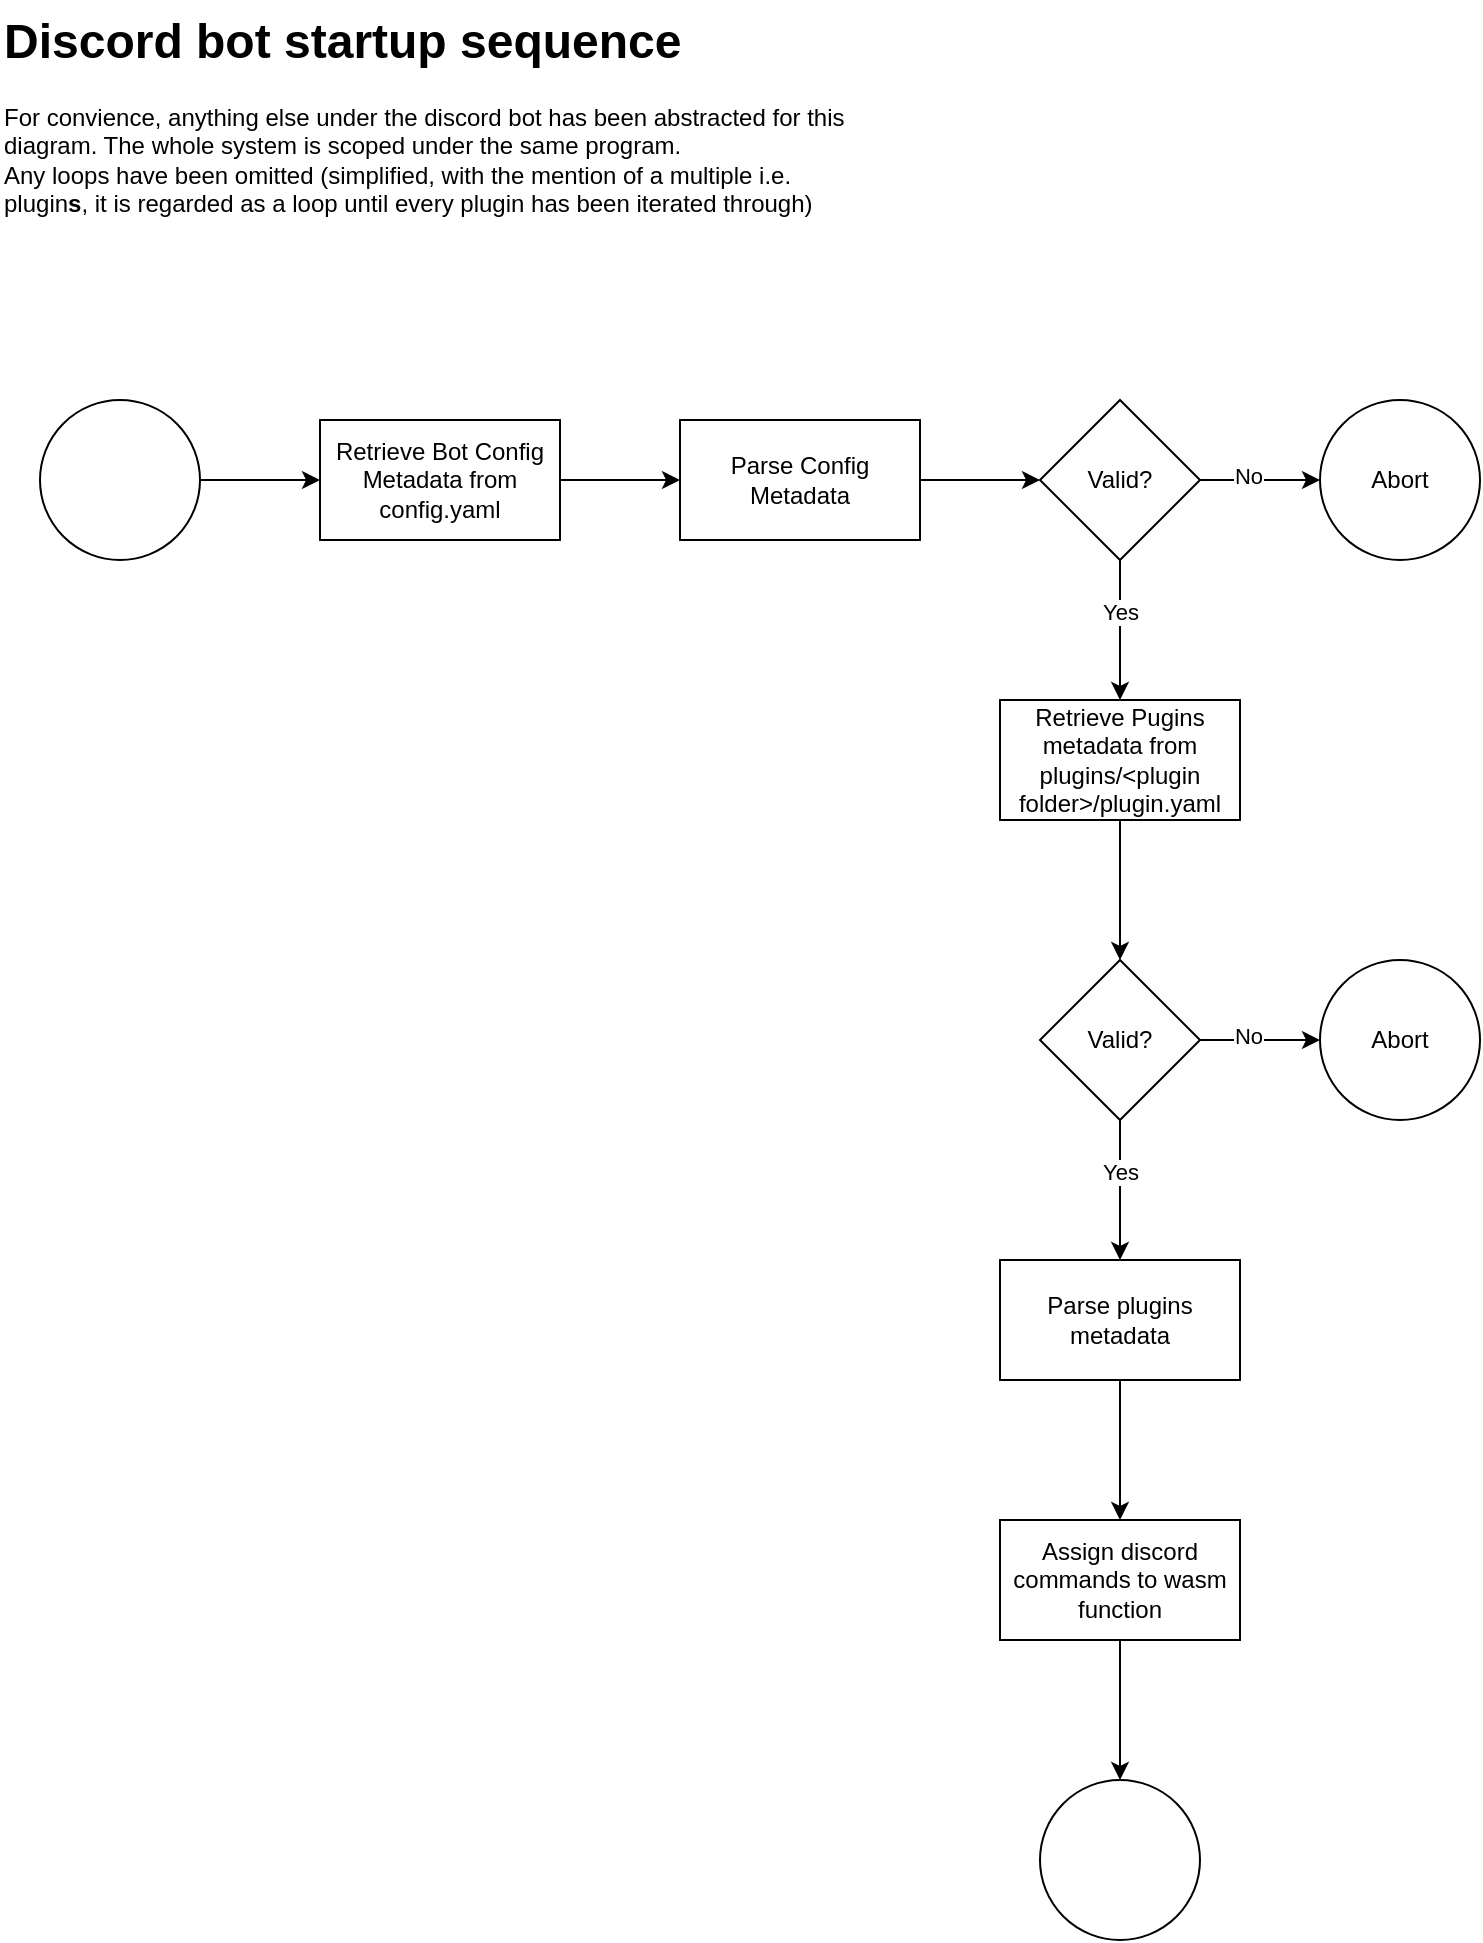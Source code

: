 <mxfile version="24.7.17">
  <diagram name="Overview" id="FYyh1aOesfQggzh5EUfr">
    <mxGraphModel dx="2074" dy="1197" grid="1" gridSize="10" guides="1" tooltips="1" connect="1" arrows="1" fold="1" page="1" pageScale="1" pageWidth="1169" pageHeight="827" math="0" shadow="0">
      <root>
        <mxCell id="0" />
        <mxCell id="1" parent="0" />
        <mxCell id="cXPa7K7uo29oBiNJmHvz-5" value="&lt;h1 style=&quot;margin-top: 0px;&quot;&gt;Discord bot startup sequence&lt;/h1&gt;&lt;p&gt;For convience, anything else under the discord bot has been abstracted for this diagram. The whole system is scoped under the same program.&lt;br&gt;Any loops have been omitted (simplified, with the mention of a multiple i.e. plugin&lt;b&gt;s&lt;/b&gt;, it is regarded as a loop until every plugin has been iterated through)&lt;/p&gt;" style="text;html=1;whiteSpace=wrap;overflow=hidden;rounded=0;" vertex="1" parent="1">
          <mxGeometry x="40" y="40" width="440" height="140" as="geometry" />
        </mxCell>
        <mxCell id="cXPa7K7uo29oBiNJmHvz-9" style="edgeStyle=orthogonalEdgeStyle;rounded=0;orthogonalLoop=1;jettySize=auto;html=1;" edge="1" parent="1" source="cXPa7K7uo29oBiNJmHvz-7" target="cXPa7K7uo29oBiNJmHvz-8">
          <mxGeometry relative="1" as="geometry" />
        </mxCell>
        <mxCell id="cXPa7K7uo29oBiNJmHvz-7" value="" style="ellipse;whiteSpace=wrap;html=1;aspect=fixed;" vertex="1" parent="1">
          <mxGeometry x="60" y="240" width="80" height="80" as="geometry" />
        </mxCell>
        <mxCell id="cXPa7K7uo29oBiNJmHvz-11" style="edgeStyle=orthogonalEdgeStyle;rounded=0;orthogonalLoop=1;jettySize=auto;html=1;" edge="1" parent="1" source="cXPa7K7uo29oBiNJmHvz-8" target="cXPa7K7uo29oBiNJmHvz-10">
          <mxGeometry relative="1" as="geometry" />
        </mxCell>
        <mxCell id="cXPa7K7uo29oBiNJmHvz-8" value="Retrieve Bot Config Metadata from config.yaml" style="rounded=0;whiteSpace=wrap;html=1;" vertex="1" parent="1">
          <mxGeometry x="200" y="250" width="120" height="60" as="geometry" />
        </mxCell>
        <mxCell id="cXPa7K7uo29oBiNJmHvz-14" style="edgeStyle=orthogonalEdgeStyle;rounded=0;orthogonalLoop=1;jettySize=auto;html=1;" edge="1" parent="1" source="cXPa7K7uo29oBiNJmHvz-10" target="cXPa7K7uo29oBiNJmHvz-13">
          <mxGeometry relative="1" as="geometry" />
        </mxCell>
        <mxCell id="cXPa7K7uo29oBiNJmHvz-10" value="Parse Config Metadata" style="rounded=0;whiteSpace=wrap;html=1;" vertex="1" parent="1">
          <mxGeometry x="380" y="250" width="120" height="60" as="geometry" />
        </mxCell>
        <mxCell id="cXPa7K7uo29oBiNJmHvz-16" style="edgeStyle=orthogonalEdgeStyle;rounded=0;orthogonalLoop=1;jettySize=auto;html=1;" edge="1" parent="1" source="cXPa7K7uo29oBiNJmHvz-13" target="cXPa7K7uo29oBiNJmHvz-17">
          <mxGeometry relative="1" as="geometry">
            <mxPoint x="720" y="280" as="targetPoint" />
            <Array as="points">
              <mxPoint x="660" y="280" />
              <mxPoint x="660" y="280" />
            </Array>
          </mxGeometry>
        </mxCell>
        <mxCell id="cXPa7K7uo29oBiNJmHvz-20" value="No" style="edgeLabel;html=1;align=center;verticalAlign=middle;resizable=0;points=[];" vertex="1" connectable="0" parent="cXPa7K7uo29oBiNJmHvz-16">
          <mxGeometry x="-0.2" y="2" relative="1" as="geometry">
            <mxPoint as="offset" />
          </mxGeometry>
        </mxCell>
        <mxCell id="cXPa7K7uo29oBiNJmHvz-19" style="edgeStyle=orthogonalEdgeStyle;rounded=0;orthogonalLoop=1;jettySize=auto;html=1;" edge="1" parent="1" source="cXPa7K7uo29oBiNJmHvz-13" target="cXPa7K7uo29oBiNJmHvz-22">
          <mxGeometry relative="1" as="geometry">
            <mxPoint x="600" y="390" as="targetPoint" />
          </mxGeometry>
        </mxCell>
        <mxCell id="cXPa7K7uo29oBiNJmHvz-21" value="Yes" style="edgeLabel;html=1;align=center;verticalAlign=middle;resizable=0;points=[];" vertex="1" connectable="0" parent="cXPa7K7uo29oBiNJmHvz-19">
          <mxGeometry x="-0.257" relative="1" as="geometry">
            <mxPoint as="offset" />
          </mxGeometry>
        </mxCell>
        <mxCell id="cXPa7K7uo29oBiNJmHvz-13" value="Valid?" style="rhombus;whiteSpace=wrap;html=1;" vertex="1" parent="1">
          <mxGeometry x="560" y="240" width="80" height="80" as="geometry" />
        </mxCell>
        <mxCell id="cXPa7K7uo29oBiNJmHvz-17" value="Abort" style="ellipse;whiteSpace=wrap;html=1;aspect=fixed;" vertex="1" parent="1">
          <mxGeometry x="700" y="240" width="80" height="80" as="geometry" />
        </mxCell>
        <mxCell id="cXPa7K7uo29oBiNJmHvz-24" style="edgeStyle=orthogonalEdgeStyle;rounded=0;orthogonalLoop=1;jettySize=auto;html=1;" edge="1" parent="1" source="cXPa7K7uo29oBiNJmHvz-22" target="cXPa7K7uo29oBiNJmHvz-23">
          <mxGeometry relative="1" as="geometry" />
        </mxCell>
        <mxCell id="cXPa7K7uo29oBiNJmHvz-22" value="Retrieve Pugins metadata from plugins/&amp;lt;plugin folder&amp;gt;/plugin.yaml" style="rounded=0;whiteSpace=wrap;html=1;" vertex="1" parent="1">
          <mxGeometry x="540" y="390" width="120" height="60" as="geometry" />
        </mxCell>
        <mxCell id="cXPa7K7uo29oBiNJmHvz-23" value="Valid?" style="rhombus;whiteSpace=wrap;html=1;" vertex="1" parent="1">
          <mxGeometry x="560" y="520" width="80" height="80" as="geometry" />
        </mxCell>
        <mxCell id="cXPa7K7uo29oBiNJmHvz-25" style="edgeStyle=orthogonalEdgeStyle;rounded=0;orthogonalLoop=1;jettySize=auto;html=1;" edge="1" target="cXPa7K7uo29oBiNJmHvz-27" parent="1" source="cXPa7K7uo29oBiNJmHvz-23">
          <mxGeometry relative="1" as="geometry">
            <mxPoint x="720" y="560" as="targetPoint" />
            <mxPoint x="640" y="560" as="sourcePoint" />
            <Array as="points" />
          </mxGeometry>
        </mxCell>
        <mxCell id="cXPa7K7uo29oBiNJmHvz-26" value="No" style="edgeLabel;html=1;align=center;verticalAlign=middle;resizable=0;points=[];" vertex="1" connectable="0" parent="cXPa7K7uo29oBiNJmHvz-25">
          <mxGeometry x="-0.2" y="2" relative="1" as="geometry">
            <mxPoint as="offset" />
          </mxGeometry>
        </mxCell>
        <mxCell id="cXPa7K7uo29oBiNJmHvz-27" value="Abort" style="ellipse;whiteSpace=wrap;html=1;aspect=fixed;" vertex="1" parent="1">
          <mxGeometry x="700" y="520" width="80" height="80" as="geometry" />
        </mxCell>
        <mxCell id="cXPa7K7uo29oBiNJmHvz-28" style="edgeStyle=orthogonalEdgeStyle;rounded=0;orthogonalLoop=1;jettySize=auto;html=1;" edge="1" parent="1" source="cXPa7K7uo29oBiNJmHvz-23" target="cXPa7K7uo29oBiNJmHvz-30">
          <mxGeometry relative="1" as="geometry">
            <mxPoint x="599.83" y="600" as="sourcePoint" />
            <mxPoint x="599.83" y="670" as="targetPoint" />
          </mxGeometry>
        </mxCell>
        <mxCell id="cXPa7K7uo29oBiNJmHvz-29" value="Yes" style="edgeLabel;html=1;align=center;verticalAlign=middle;resizable=0;points=[];" vertex="1" connectable="0" parent="cXPa7K7uo29oBiNJmHvz-28">
          <mxGeometry x="-0.257" relative="1" as="geometry">
            <mxPoint as="offset" />
          </mxGeometry>
        </mxCell>
        <mxCell id="cXPa7K7uo29oBiNJmHvz-32" style="edgeStyle=orthogonalEdgeStyle;rounded=0;orthogonalLoop=1;jettySize=auto;html=1;" edge="1" parent="1" source="cXPa7K7uo29oBiNJmHvz-30" target="cXPa7K7uo29oBiNJmHvz-31">
          <mxGeometry relative="1" as="geometry" />
        </mxCell>
        <mxCell id="cXPa7K7uo29oBiNJmHvz-30" value="Parse plugins metadata" style="rounded=0;whiteSpace=wrap;html=1;" vertex="1" parent="1">
          <mxGeometry x="540" y="670" width="120" height="60" as="geometry" />
        </mxCell>
        <mxCell id="cXPa7K7uo29oBiNJmHvz-34" style="edgeStyle=orthogonalEdgeStyle;rounded=0;orthogonalLoop=1;jettySize=auto;html=1;" edge="1" parent="1" source="cXPa7K7uo29oBiNJmHvz-31" target="cXPa7K7uo29oBiNJmHvz-33">
          <mxGeometry relative="1" as="geometry" />
        </mxCell>
        <mxCell id="cXPa7K7uo29oBiNJmHvz-31" value="Assign discord commands to wasm function" style="rounded=0;whiteSpace=wrap;html=1;" vertex="1" parent="1">
          <mxGeometry x="540" y="800" width="120" height="60" as="geometry" />
        </mxCell>
        <mxCell id="cXPa7K7uo29oBiNJmHvz-33" value="" style="ellipse;whiteSpace=wrap;html=1;aspect=fixed;" vertex="1" parent="1">
          <mxGeometry x="560" y="930" width="80" height="80" as="geometry" />
        </mxCell>
      </root>
    </mxGraphModel>
  </diagram>
</mxfile>
